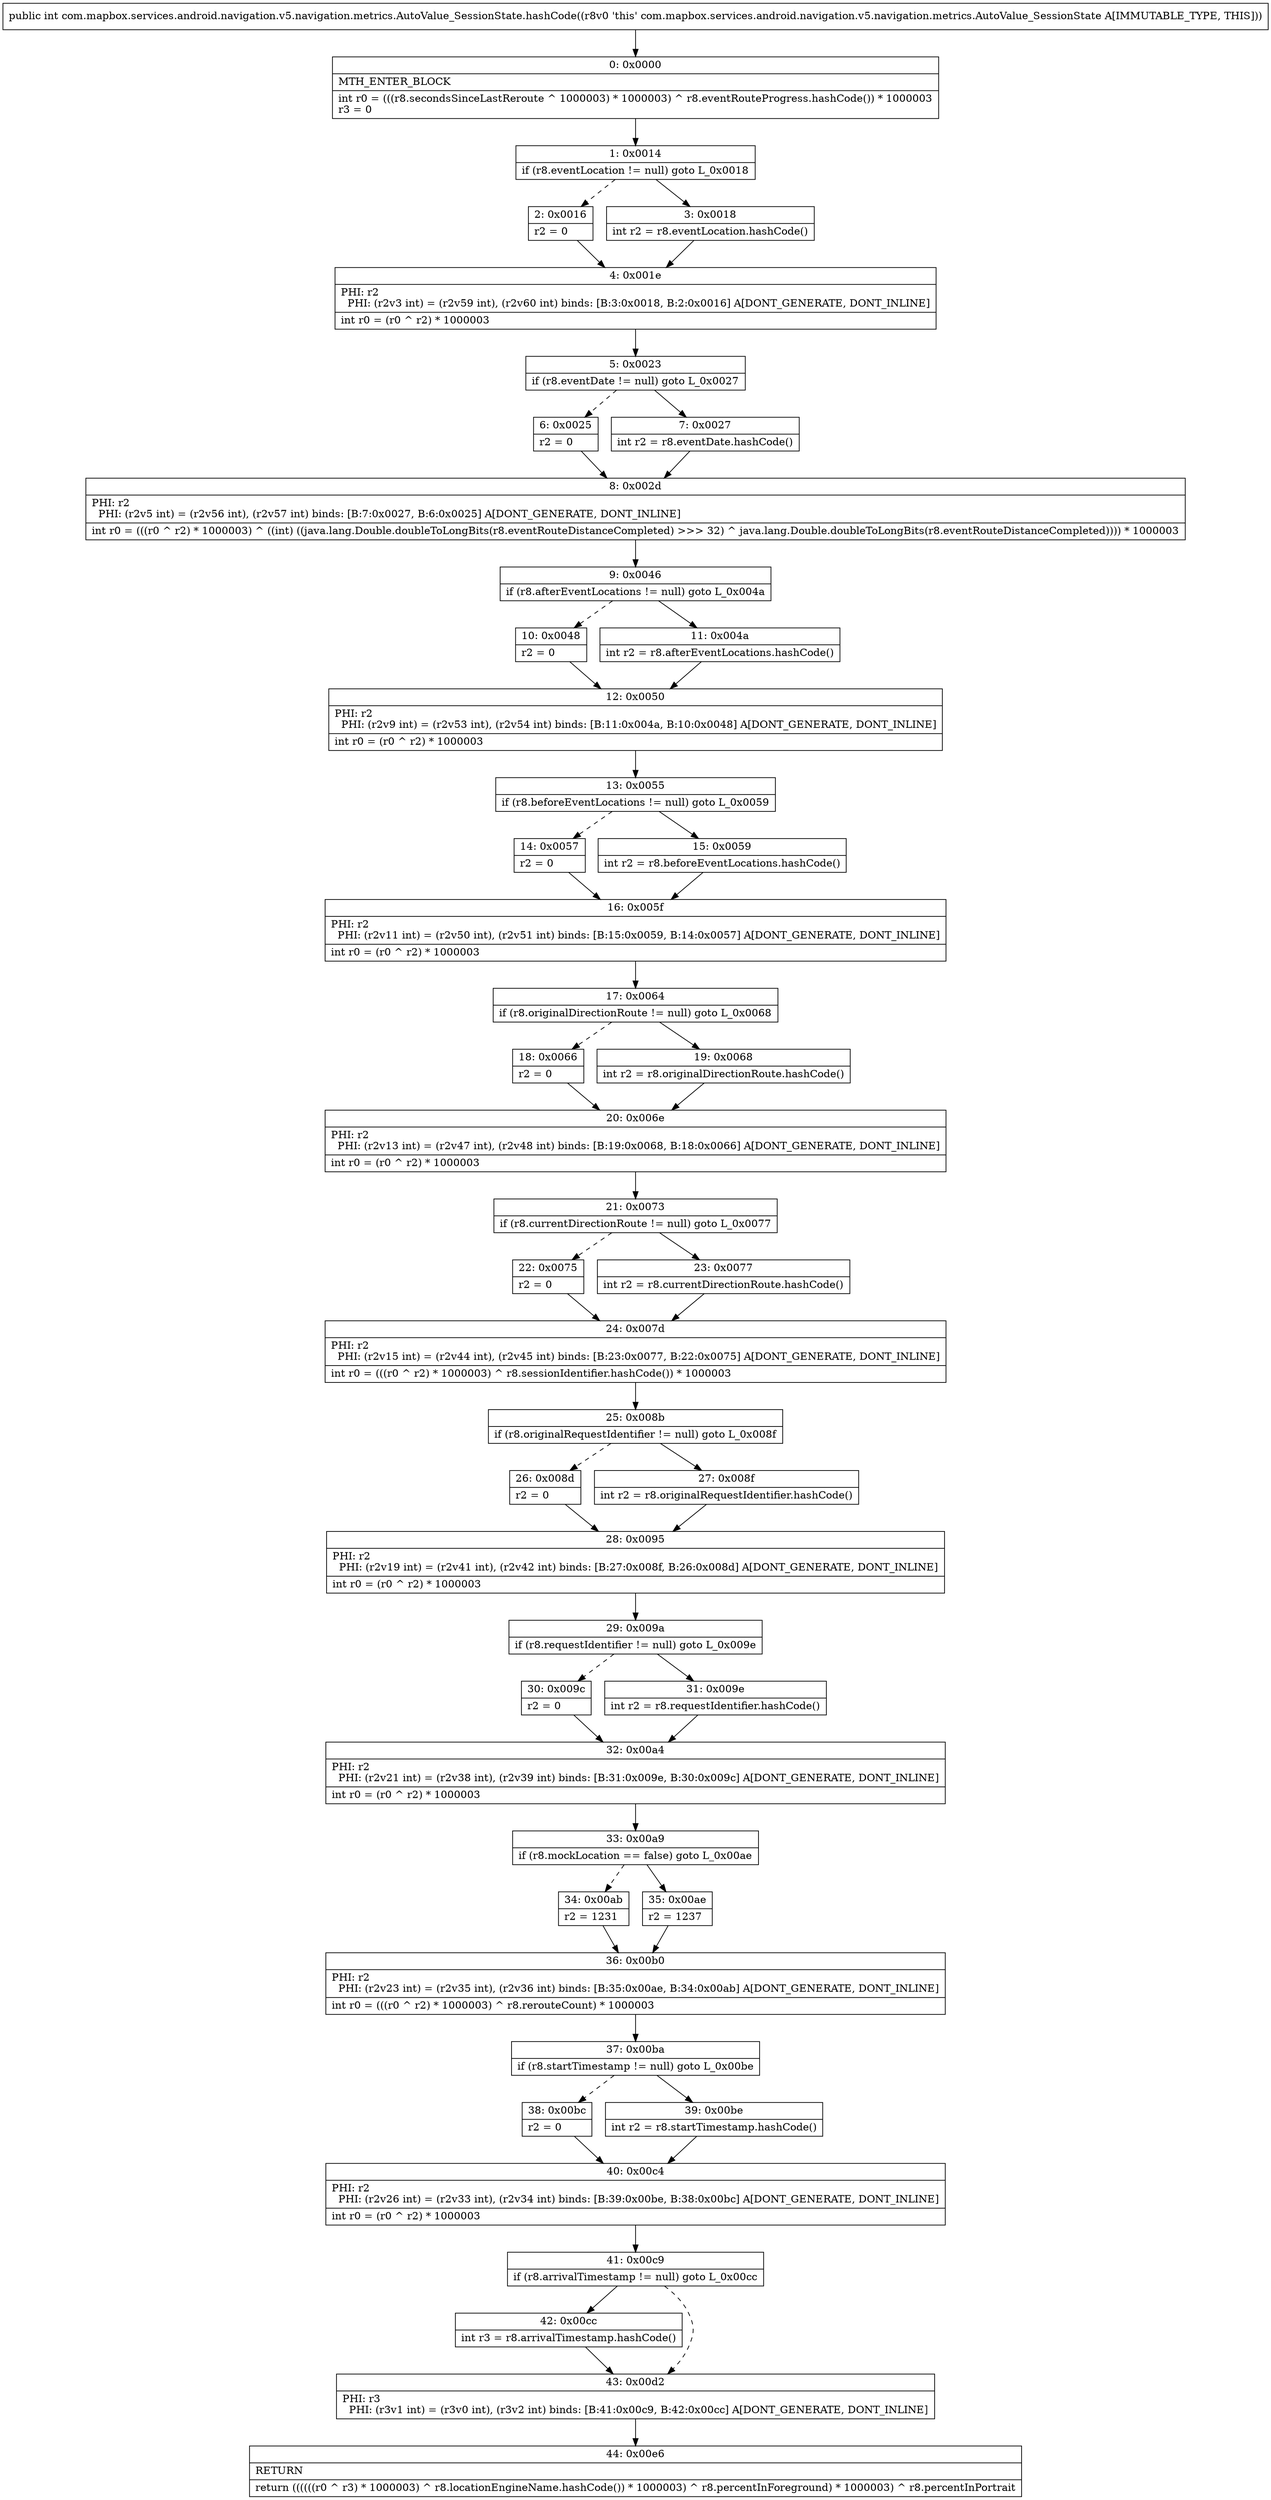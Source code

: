 digraph "CFG forcom.mapbox.services.android.navigation.v5.navigation.metrics.AutoValue_SessionState.hashCode()I" {
Node_0 [shape=record,label="{0\:\ 0x0000|MTH_ENTER_BLOCK\l|int r0 = (((r8.secondsSinceLastReroute ^ 1000003) * 1000003) ^ r8.eventRouteProgress.hashCode()) * 1000003\lr3 = 0\l}"];
Node_1 [shape=record,label="{1\:\ 0x0014|if (r8.eventLocation != null) goto L_0x0018\l}"];
Node_2 [shape=record,label="{2\:\ 0x0016|r2 = 0\l}"];
Node_3 [shape=record,label="{3\:\ 0x0018|int r2 = r8.eventLocation.hashCode()\l}"];
Node_4 [shape=record,label="{4\:\ 0x001e|PHI: r2 \l  PHI: (r2v3 int) = (r2v59 int), (r2v60 int) binds: [B:3:0x0018, B:2:0x0016] A[DONT_GENERATE, DONT_INLINE]\l|int r0 = (r0 ^ r2) * 1000003\l}"];
Node_5 [shape=record,label="{5\:\ 0x0023|if (r8.eventDate != null) goto L_0x0027\l}"];
Node_6 [shape=record,label="{6\:\ 0x0025|r2 = 0\l}"];
Node_7 [shape=record,label="{7\:\ 0x0027|int r2 = r8.eventDate.hashCode()\l}"];
Node_8 [shape=record,label="{8\:\ 0x002d|PHI: r2 \l  PHI: (r2v5 int) = (r2v56 int), (r2v57 int) binds: [B:7:0x0027, B:6:0x0025] A[DONT_GENERATE, DONT_INLINE]\l|int r0 = (((r0 ^ r2) * 1000003) ^ ((int) ((java.lang.Double.doubleToLongBits(r8.eventRouteDistanceCompleted) \>\>\> 32) ^ java.lang.Double.doubleToLongBits(r8.eventRouteDistanceCompleted)))) * 1000003\l}"];
Node_9 [shape=record,label="{9\:\ 0x0046|if (r8.afterEventLocations != null) goto L_0x004a\l}"];
Node_10 [shape=record,label="{10\:\ 0x0048|r2 = 0\l}"];
Node_11 [shape=record,label="{11\:\ 0x004a|int r2 = r8.afterEventLocations.hashCode()\l}"];
Node_12 [shape=record,label="{12\:\ 0x0050|PHI: r2 \l  PHI: (r2v9 int) = (r2v53 int), (r2v54 int) binds: [B:11:0x004a, B:10:0x0048] A[DONT_GENERATE, DONT_INLINE]\l|int r0 = (r0 ^ r2) * 1000003\l}"];
Node_13 [shape=record,label="{13\:\ 0x0055|if (r8.beforeEventLocations != null) goto L_0x0059\l}"];
Node_14 [shape=record,label="{14\:\ 0x0057|r2 = 0\l}"];
Node_15 [shape=record,label="{15\:\ 0x0059|int r2 = r8.beforeEventLocations.hashCode()\l}"];
Node_16 [shape=record,label="{16\:\ 0x005f|PHI: r2 \l  PHI: (r2v11 int) = (r2v50 int), (r2v51 int) binds: [B:15:0x0059, B:14:0x0057] A[DONT_GENERATE, DONT_INLINE]\l|int r0 = (r0 ^ r2) * 1000003\l}"];
Node_17 [shape=record,label="{17\:\ 0x0064|if (r8.originalDirectionRoute != null) goto L_0x0068\l}"];
Node_18 [shape=record,label="{18\:\ 0x0066|r2 = 0\l}"];
Node_19 [shape=record,label="{19\:\ 0x0068|int r2 = r8.originalDirectionRoute.hashCode()\l}"];
Node_20 [shape=record,label="{20\:\ 0x006e|PHI: r2 \l  PHI: (r2v13 int) = (r2v47 int), (r2v48 int) binds: [B:19:0x0068, B:18:0x0066] A[DONT_GENERATE, DONT_INLINE]\l|int r0 = (r0 ^ r2) * 1000003\l}"];
Node_21 [shape=record,label="{21\:\ 0x0073|if (r8.currentDirectionRoute != null) goto L_0x0077\l}"];
Node_22 [shape=record,label="{22\:\ 0x0075|r2 = 0\l}"];
Node_23 [shape=record,label="{23\:\ 0x0077|int r2 = r8.currentDirectionRoute.hashCode()\l}"];
Node_24 [shape=record,label="{24\:\ 0x007d|PHI: r2 \l  PHI: (r2v15 int) = (r2v44 int), (r2v45 int) binds: [B:23:0x0077, B:22:0x0075] A[DONT_GENERATE, DONT_INLINE]\l|int r0 = (((r0 ^ r2) * 1000003) ^ r8.sessionIdentifier.hashCode()) * 1000003\l}"];
Node_25 [shape=record,label="{25\:\ 0x008b|if (r8.originalRequestIdentifier != null) goto L_0x008f\l}"];
Node_26 [shape=record,label="{26\:\ 0x008d|r2 = 0\l}"];
Node_27 [shape=record,label="{27\:\ 0x008f|int r2 = r8.originalRequestIdentifier.hashCode()\l}"];
Node_28 [shape=record,label="{28\:\ 0x0095|PHI: r2 \l  PHI: (r2v19 int) = (r2v41 int), (r2v42 int) binds: [B:27:0x008f, B:26:0x008d] A[DONT_GENERATE, DONT_INLINE]\l|int r0 = (r0 ^ r2) * 1000003\l}"];
Node_29 [shape=record,label="{29\:\ 0x009a|if (r8.requestIdentifier != null) goto L_0x009e\l}"];
Node_30 [shape=record,label="{30\:\ 0x009c|r2 = 0\l}"];
Node_31 [shape=record,label="{31\:\ 0x009e|int r2 = r8.requestIdentifier.hashCode()\l}"];
Node_32 [shape=record,label="{32\:\ 0x00a4|PHI: r2 \l  PHI: (r2v21 int) = (r2v38 int), (r2v39 int) binds: [B:31:0x009e, B:30:0x009c] A[DONT_GENERATE, DONT_INLINE]\l|int r0 = (r0 ^ r2) * 1000003\l}"];
Node_33 [shape=record,label="{33\:\ 0x00a9|if (r8.mockLocation == false) goto L_0x00ae\l}"];
Node_34 [shape=record,label="{34\:\ 0x00ab|r2 = 1231\l}"];
Node_35 [shape=record,label="{35\:\ 0x00ae|r2 = 1237\l}"];
Node_36 [shape=record,label="{36\:\ 0x00b0|PHI: r2 \l  PHI: (r2v23 int) = (r2v35 int), (r2v36 int) binds: [B:35:0x00ae, B:34:0x00ab] A[DONT_GENERATE, DONT_INLINE]\l|int r0 = (((r0 ^ r2) * 1000003) ^ r8.rerouteCount) * 1000003\l}"];
Node_37 [shape=record,label="{37\:\ 0x00ba|if (r8.startTimestamp != null) goto L_0x00be\l}"];
Node_38 [shape=record,label="{38\:\ 0x00bc|r2 = 0\l}"];
Node_39 [shape=record,label="{39\:\ 0x00be|int r2 = r8.startTimestamp.hashCode()\l}"];
Node_40 [shape=record,label="{40\:\ 0x00c4|PHI: r2 \l  PHI: (r2v26 int) = (r2v33 int), (r2v34 int) binds: [B:39:0x00be, B:38:0x00bc] A[DONT_GENERATE, DONT_INLINE]\l|int r0 = (r0 ^ r2) * 1000003\l}"];
Node_41 [shape=record,label="{41\:\ 0x00c9|if (r8.arrivalTimestamp != null) goto L_0x00cc\l}"];
Node_42 [shape=record,label="{42\:\ 0x00cc|int r3 = r8.arrivalTimestamp.hashCode()\l}"];
Node_43 [shape=record,label="{43\:\ 0x00d2|PHI: r3 \l  PHI: (r3v1 int) = (r3v0 int), (r3v2 int) binds: [B:41:0x00c9, B:42:0x00cc] A[DONT_GENERATE, DONT_INLINE]\l}"];
Node_44 [shape=record,label="{44\:\ 0x00e6|RETURN\l|return ((((((r0 ^ r3) * 1000003) ^ r8.locationEngineName.hashCode()) * 1000003) ^ r8.percentInForeground) * 1000003) ^ r8.percentInPortrait\l}"];
MethodNode[shape=record,label="{public int com.mapbox.services.android.navigation.v5.navigation.metrics.AutoValue_SessionState.hashCode((r8v0 'this' com.mapbox.services.android.navigation.v5.navigation.metrics.AutoValue_SessionState A[IMMUTABLE_TYPE, THIS])) }"];
MethodNode -> Node_0;
Node_0 -> Node_1;
Node_1 -> Node_2[style=dashed];
Node_1 -> Node_3;
Node_2 -> Node_4;
Node_3 -> Node_4;
Node_4 -> Node_5;
Node_5 -> Node_6[style=dashed];
Node_5 -> Node_7;
Node_6 -> Node_8;
Node_7 -> Node_8;
Node_8 -> Node_9;
Node_9 -> Node_10[style=dashed];
Node_9 -> Node_11;
Node_10 -> Node_12;
Node_11 -> Node_12;
Node_12 -> Node_13;
Node_13 -> Node_14[style=dashed];
Node_13 -> Node_15;
Node_14 -> Node_16;
Node_15 -> Node_16;
Node_16 -> Node_17;
Node_17 -> Node_18[style=dashed];
Node_17 -> Node_19;
Node_18 -> Node_20;
Node_19 -> Node_20;
Node_20 -> Node_21;
Node_21 -> Node_22[style=dashed];
Node_21 -> Node_23;
Node_22 -> Node_24;
Node_23 -> Node_24;
Node_24 -> Node_25;
Node_25 -> Node_26[style=dashed];
Node_25 -> Node_27;
Node_26 -> Node_28;
Node_27 -> Node_28;
Node_28 -> Node_29;
Node_29 -> Node_30[style=dashed];
Node_29 -> Node_31;
Node_30 -> Node_32;
Node_31 -> Node_32;
Node_32 -> Node_33;
Node_33 -> Node_34[style=dashed];
Node_33 -> Node_35;
Node_34 -> Node_36;
Node_35 -> Node_36;
Node_36 -> Node_37;
Node_37 -> Node_38[style=dashed];
Node_37 -> Node_39;
Node_38 -> Node_40;
Node_39 -> Node_40;
Node_40 -> Node_41;
Node_41 -> Node_42;
Node_41 -> Node_43[style=dashed];
Node_42 -> Node_43;
Node_43 -> Node_44;
}

